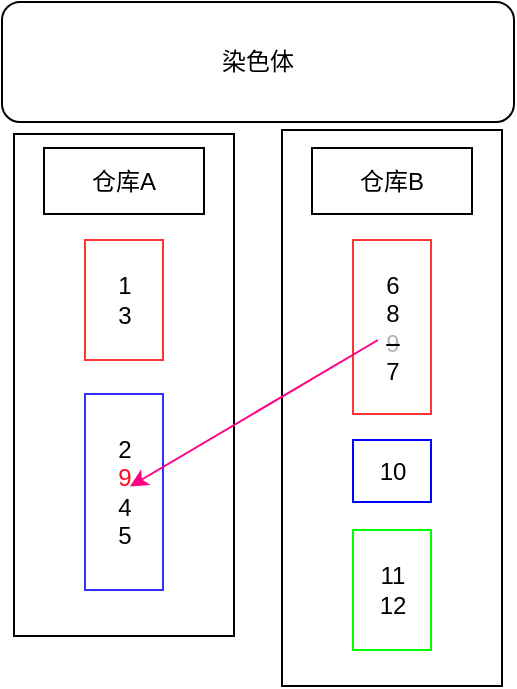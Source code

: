 <mxfile version="24.0.5" type="github">
  <diagram name="第 1 页" id="n94NRZTKu71lL3t-uwo4">
    <mxGraphModel dx="1379" dy="788" grid="0" gridSize="10" guides="1" tooltips="1" connect="1" arrows="1" fold="1" page="1" pageScale="1" pageWidth="2827" pageHeight="1169" math="0" shadow="0">
      <root>
        <mxCell id="0" />
        <mxCell id="1" parent="0" />
        <mxCell id="VPCpuMZCe8_rVb9JE1_2-1" value="" style="rounded=0;whiteSpace=wrap;html=1;" vertex="1" parent="1">
          <mxGeometry x="267" y="129" width="110" height="278" as="geometry" />
        </mxCell>
        <mxCell id="VPCpuMZCe8_rVb9JE1_2-2" value="" style="rounded=0;whiteSpace=wrap;html=1;" vertex="1" parent="1">
          <mxGeometry x="133" y="131" width="110" height="251" as="geometry" />
        </mxCell>
        <mxCell id="VPCpuMZCe8_rVb9JE1_2-3" value="染色体" style="rounded=1;whiteSpace=wrap;html=1;" vertex="1" parent="1">
          <mxGeometry x="127" y="65" width="256" height="60" as="geometry" />
        </mxCell>
        <mxCell id="VPCpuMZCe8_rVb9JE1_2-4" value="仓库A" style="rounded=0;whiteSpace=wrap;html=1;" vertex="1" parent="1">
          <mxGeometry x="148" y="138" width="80" height="33" as="geometry" />
        </mxCell>
        <mxCell id="VPCpuMZCe8_rVb9JE1_2-5" value="仓库B" style="rounded=0;whiteSpace=wrap;html=1;" vertex="1" parent="1">
          <mxGeometry x="282" y="138" width="80" height="33" as="geometry" />
        </mxCell>
        <mxCell id="VPCpuMZCe8_rVb9JE1_2-6" value="1&lt;div&gt;3&lt;/div&gt;" style="rounded=0;whiteSpace=wrap;html=1;strokeColor=#FF3333;" vertex="1" parent="1">
          <mxGeometry x="168.5" y="184" width="39" height="60" as="geometry" />
        </mxCell>
        <mxCell id="VPCpuMZCe8_rVb9JE1_2-7" value="2&lt;div&gt;&lt;font color=&quot;#ff0a1b&quot;&gt;9&lt;/font&gt;&lt;br&gt;&lt;div&gt;4&lt;/div&gt;&lt;div&gt;5&lt;/div&gt;&lt;/div&gt;" style="rounded=0;whiteSpace=wrap;html=1;strokeColor=#3333FF;" vertex="1" parent="1">
          <mxGeometry x="168.5" y="261" width="39" height="98" as="geometry" />
        </mxCell>
        <mxCell id="VPCpuMZCe8_rVb9JE1_2-8" value="6&lt;div&gt;8&lt;/div&gt;&lt;div&gt;&lt;strike&gt;&lt;font color=&quot;#b3b3b3&quot;&gt;9&lt;/font&gt;&lt;/strike&gt;&lt;/div&gt;&lt;div&gt;7&lt;/div&gt;" style="rounded=0;whiteSpace=wrap;html=1;strokeColor=#FF3333;" vertex="1" parent="1">
          <mxGeometry x="302.5" y="184" width="39" height="87" as="geometry" />
        </mxCell>
        <mxCell id="VPCpuMZCe8_rVb9JE1_2-9" value="10" style="rounded=0;whiteSpace=wrap;html=1;strokeColor=#0000FF;" vertex="1" parent="1">
          <mxGeometry x="302.5" y="284" width="39" height="31" as="geometry" />
        </mxCell>
        <mxCell id="VPCpuMZCe8_rVb9JE1_2-10" value="11&lt;div&gt;12&lt;/div&gt;" style="rounded=0;whiteSpace=wrap;html=1;strokeColor=#00FF00;" vertex="1" parent="1">
          <mxGeometry x="302.5" y="329" width="39" height="60" as="geometry" />
        </mxCell>
        <mxCell id="VPCpuMZCe8_rVb9JE1_2-11" value="" style="endArrow=classic;html=1;rounded=0;strokeColor=#FF0080;" edge="1" parent="1">
          <mxGeometry width="50" height="50" relative="1" as="geometry">
            <mxPoint x="315" y="234" as="sourcePoint" />
            <mxPoint x="191" y="307.24" as="targetPoint" />
          </mxGeometry>
        </mxCell>
      </root>
    </mxGraphModel>
  </diagram>
</mxfile>
